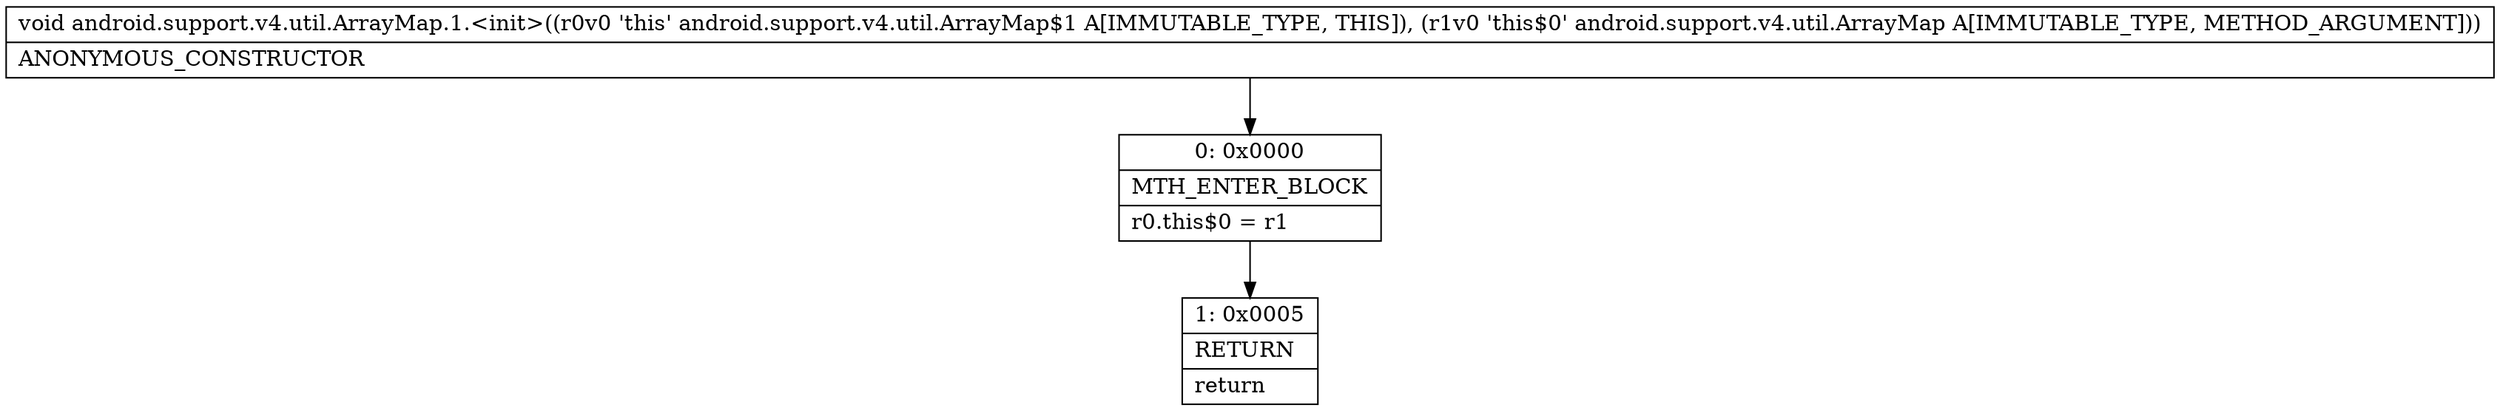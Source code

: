 digraph "CFG forandroid.support.v4.util.ArrayMap.1.\<init\>(Landroid\/support\/v4\/util\/ArrayMap;)V" {
Node_0 [shape=record,label="{0\:\ 0x0000|MTH_ENTER_BLOCK\l|r0.this$0 = r1\l}"];
Node_1 [shape=record,label="{1\:\ 0x0005|RETURN\l|return\l}"];
MethodNode[shape=record,label="{void android.support.v4.util.ArrayMap.1.\<init\>((r0v0 'this' android.support.v4.util.ArrayMap$1 A[IMMUTABLE_TYPE, THIS]), (r1v0 'this$0' android.support.v4.util.ArrayMap A[IMMUTABLE_TYPE, METHOD_ARGUMENT]))  | ANONYMOUS_CONSTRUCTOR\l}"];
MethodNode -> Node_0;
Node_0 -> Node_1;
}


